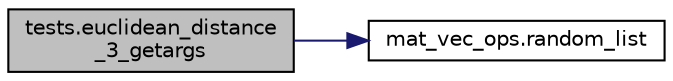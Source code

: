 digraph "tests.euclidean_distance_3_getargs"
{
  edge [fontname="Helvetica",fontsize="10",labelfontname="Helvetica",labelfontsize="10"];
  node [fontname="Helvetica",fontsize="10",shape=record];
  rankdir="LR";
  Node1 [label="tests.euclidean_distance\l_3_getargs",height=0.2,width=0.4,color="black", fillcolor="grey75", style="filled", fontcolor="black"];
  Node1 -> Node2 [color="midnightblue",fontsize="10",style="solid",fontname="Helvetica"];
  Node2 [label="mat_vec_ops.random_list",height=0.2,width=0.4,color="black", fillcolor="white", style="filled",URL="$namespacemat__vec__ops.html#a6e9e5f5088a58c78a461a3c3e7debad4"];
}

